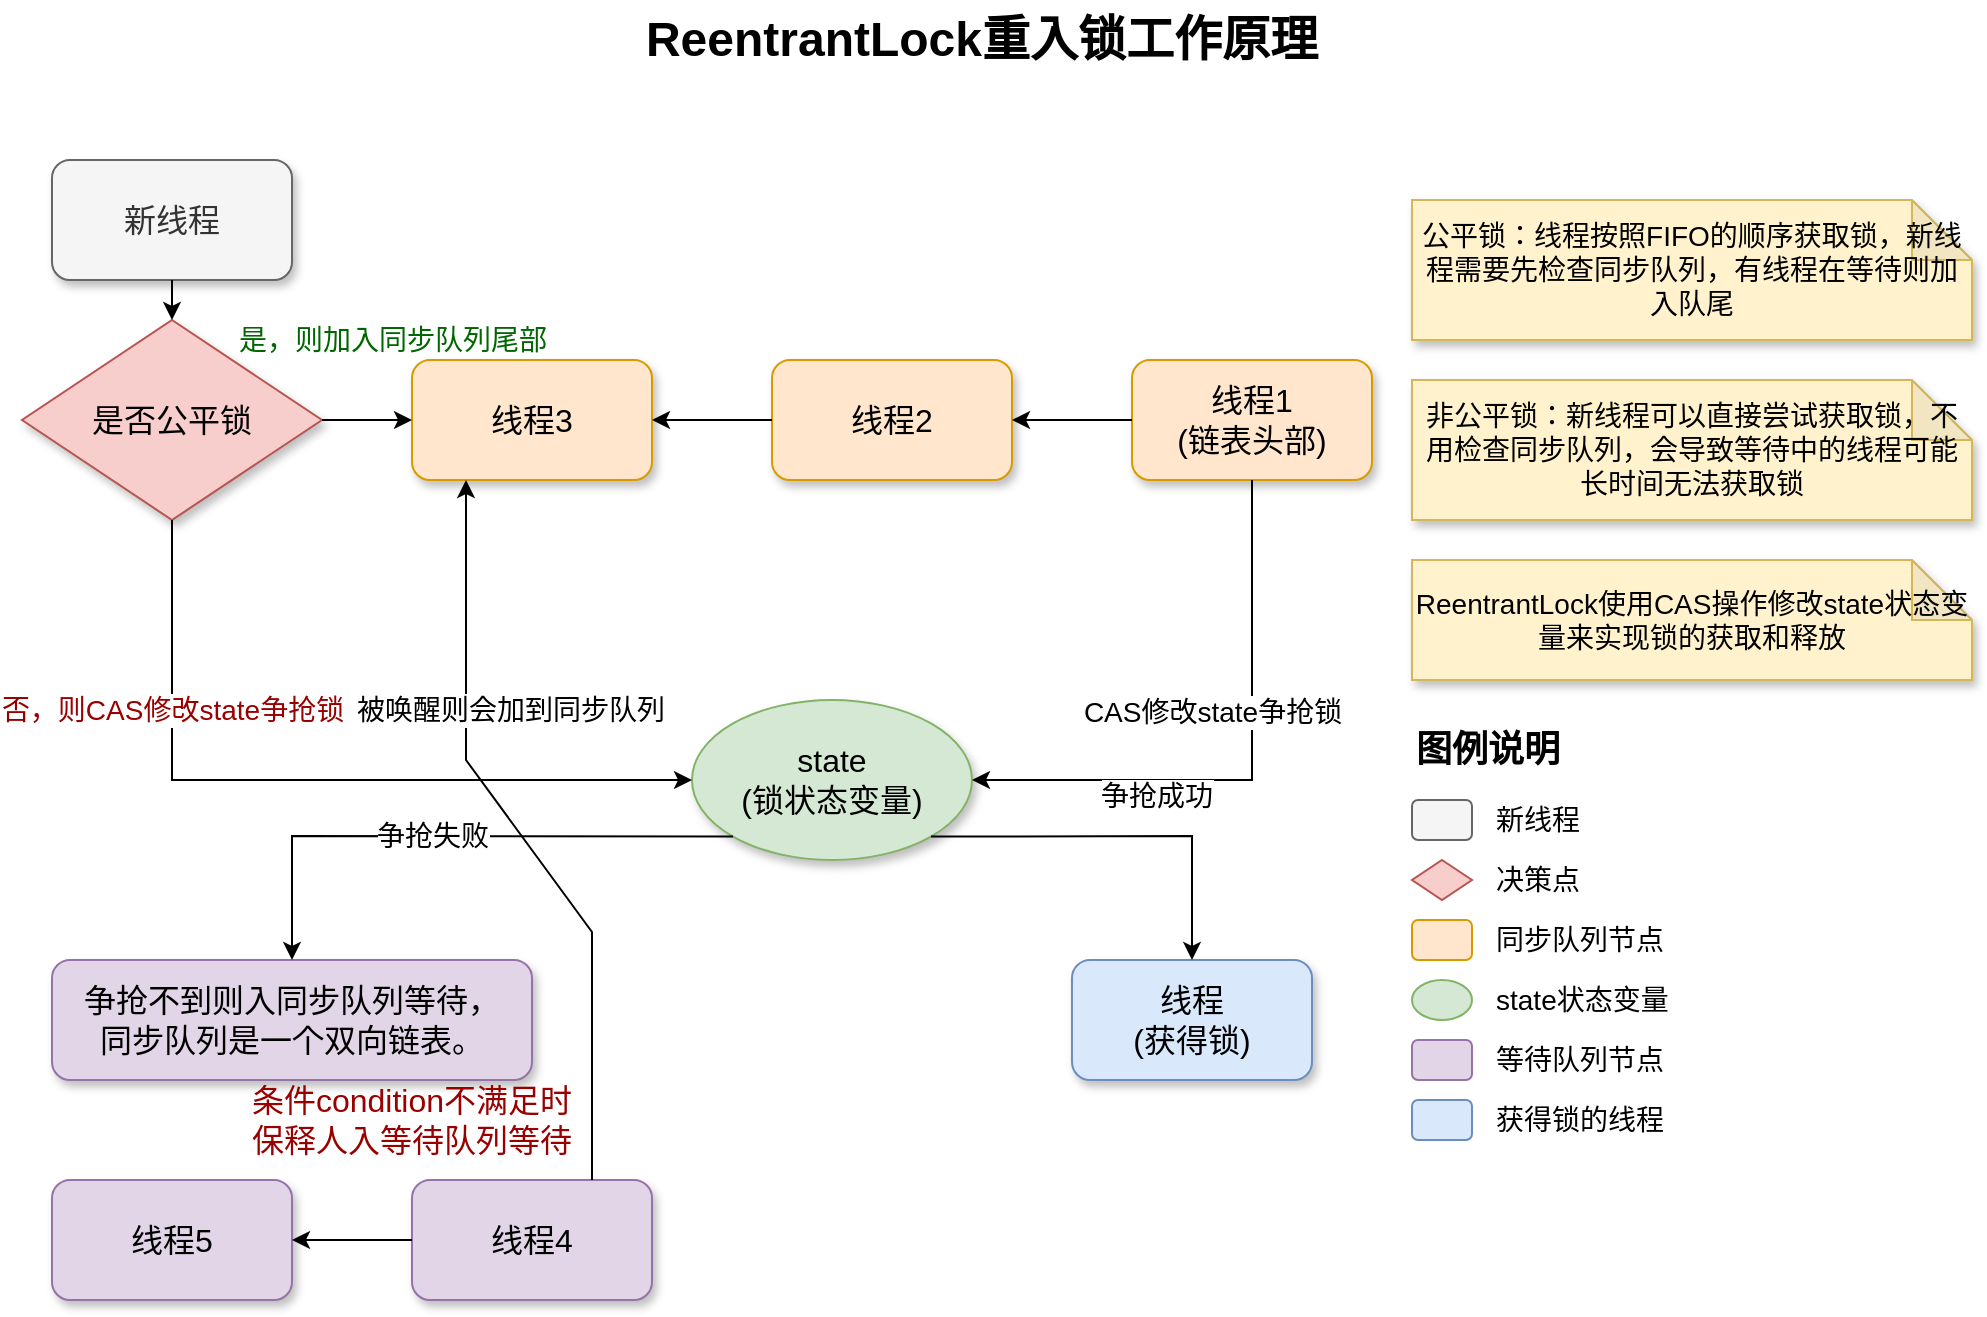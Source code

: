 <mxfile version="24.7.5">
  <diagram name="第 1 页" id="GN-5YnuFJHpItr4DaluO">
    <mxGraphModel dx="1767" dy="796" grid="1" gridSize="10" guides="1" tooltips="1" connect="1" arrows="1" fold="1" page="1" pageScale="1" pageWidth="827" pageHeight="1169" math="0" shadow="0">
      <root>
        <mxCell id="0" />
        <mxCell id="1" parent="0" />
        <mxCell id="2" value="ReentrantLock重入锁工作原理" style="text;html=1;strokeColor=none;fillColor=none;align=center;verticalAlign=middle;whiteSpace=wrap;rounded=0;fontSize=24;fontStyle=1" parent="1" vertex="1">
          <mxGeometry x="396" y="20" width="378" height="40" as="geometry" />
        </mxCell>
        <mxCell id="3" value="新线程" style="rounded=1;whiteSpace=wrap;html=1;fontSize=16;fillColor=#f5f5f5;strokeColor=#666666;fontColor=#333333;shadow=1;" parent="1" vertex="1">
          <mxGeometry x="120" y="100" width="120" height="60" as="geometry" />
        </mxCell>
        <mxCell id="4" value="是否公平锁" style="rhombus;whiteSpace=wrap;html=1;fontSize=16;fillColor=#f8cecc;strokeColor=#b85450;shadow=1;" parent="1" vertex="1">
          <mxGeometry x="105" y="180" width="150" height="100" as="geometry" />
        </mxCell>
        <mxCell id="5" value="" style="endArrow=classic;html=1;rounded=0;fontSize=12;entryX=0.5;entryY=0;entryDx=0;entryDy=0;exitX=0.5;exitY=1;exitDx=0;exitDy=0;" parent="1" source="3" target="4" edge="1">
          <mxGeometry width="50" height="50" relative="1" as="geometry">
            <mxPoint x="180" y="170" as="sourcePoint" />
            <mxPoint x="230" y="120" as="targetPoint" />
          </mxGeometry>
        </mxCell>
        <mxCell id="6" value="线程1&lt;br&gt;(链表头部)" style="rounded=1;whiteSpace=wrap;html=1;fontSize=16;fillColor=#ffe6cc;strokeColor=#d79b00;shadow=1;" parent="1" vertex="1">
          <mxGeometry x="660" y="200" width="120" height="60" as="geometry" />
        </mxCell>
        <mxCell id="7" value="线程2" style="rounded=1;whiteSpace=wrap;html=1;fontSize=16;fillColor=#ffe6cc;strokeColor=#d79b00;shadow=1;" parent="1" vertex="1">
          <mxGeometry x="480" y="200" width="120" height="60" as="geometry" />
        </mxCell>
        <mxCell id="8" value="线程3" style="rounded=1;whiteSpace=wrap;html=1;fontSize=16;fillColor=#ffe6cc;strokeColor=#d79b00;shadow=1;" parent="1" vertex="1">
          <mxGeometry x="300" y="200" width="120" height="60" as="geometry" />
        </mxCell>
        <mxCell id="9" value="" style="endArrow=classic;html=1;rounded=0;fontSize=12;entryX=1;entryY=0.5;entryDx=0;entryDy=0;exitX=0;exitY=0.5;exitDx=0;exitDy=0;" parent="1" source="6" target="7" edge="1">
          <mxGeometry width="50" height="50" relative="1" as="geometry">
            <mxPoint x="590" y="270" as="sourcePoint" />
            <mxPoint x="640" y="220" as="targetPoint" />
          </mxGeometry>
        </mxCell>
        <mxCell id="10" value="" style="endArrow=classic;html=1;rounded=0;fontSize=12;entryX=1;entryY=0.5;entryDx=0;entryDy=0;exitX=0;exitY=0.5;exitDx=0;exitDy=0;" parent="1" source="7" target="8" edge="1">
          <mxGeometry width="50" height="50" relative="1" as="geometry">
            <mxPoint x="420" y="270" as="sourcePoint" />
            <mxPoint x="470" y="220" as="targetPoint" />
          </mxGeometry>
        </mxCell>
        <mxCell id="11" value="是，则加入同步队列尾部" style="endArrow=classic;html=1;rounded=0;fontSize=14;exitX=1;exitY=0.5;exitDx=0;exitDy=0;entryX=0;entryY=0.5;entryDx=0;entryDy=0;fontColor=#006600;" parent="1" source="4" target="8" edge="1">
          <mxGeometry x="0.556" y="40" width="50" height="50" relative="1" as="geometry">
            <mxPoint x="260" y="250" as="sourcePoint" />
            <mxPoint x="310" y="200" as="targetPoint" />
            <mxPoint as="offset" />
          </mxGeometry>
        </mxCell>
        <mxCell id="12" value="state&lt;br&gt;(锁状态变量)" style="ellipse;whiteSpace=wrap;html=1;fontSize=16;fillColor=#d5e8d4;strokeColor=#82b366;shadow=1;" parent="1" vertex="1">
          <mxGeometry x="440" y="370" width="140" height="80" as="geometry" />
        </mxCell>
        <mxCell id="13" value="否，则CAS修改state争抢锁" style="endArrow=classic;html=1;rounded=0;fontSize=14;exitX=0.5;exitY=1;exitDx=0;exitDy=0;entryX=0;entryY=0.5;entryDx=0;entryDy=0;fontColor=#990000;" parent="1" source="4" target="12" edge="1">
          <mxGeometry x="-0.513" width="50" height="50" relative="1" as="geometry">
            <mxPoint x="180" y="420" as="sourcePoint" />
            <mxPoint x="230" y="370" as="targetPoint" />
            <Array as="points">
              <mxPoint x="180" y="410" />
            </Array>
            <mxPoint as="offset" />
          </mxGeometry>
        </mxCell>
        <mxCell id="14" value="CAS修改state争抢锁" style="endArrow=classic;html=1;rounded=0;fontSize=14;exitX=0.5;exitY=1;exitDx=0;exitDy=0;entryX=1;entryY=0.5;entryDx=0;entryDy=0;" parent="1" source="6" target="12" edge="1">
          <mxGeometry x="-0.2" y="-20" width="50" height="50" relative="1" as="geometry">
            <mxPoint x="650" y="370" as="sourcePoint" />
            <mxPoint x="700" y="320" as="targetPoint" />
            <Array as="points">
              <mxPoint x="720" y="410" />
            </Array>
            <mxPoint as="offset" />
          </mxGeometry>
        </mxCell>
        <mxCell id="15" value="争抢不到则入同步队列等待，&lt;br&gt;同步队列是一个双向链表。" style="rounded=1;whiteSpace=wrap;html=1;fontSize=16;fillColor=#e1d5e7;strokeColor=#9673a6;shadow=1;" parent="1" vertex="1">
          <mxGeometry x="120" y="500" width="240" height="60" as="geometry" />
        </mxCell>
        <mxCell id="16" value="争抢失败" style="endArrow=classic;html=1;rounded=0;fontSize=14;exitX=0;exitY=1;exitDx=0;exitDy=0;entryX=0.5;entryY=0;entryDx=0;entryDy=0;" parent="1" source="12" target="15" edge="1">
          <mxGeometry x="0.066" width="50" height="50" relative="1" as="geometry">
            <mxPoint x="260" y="480" as="sourcePoint" />
            <mxPoint x="310" y="430" as="targetPoint" />
            <Array as="points">
              <mxPoint x="240" y="438" />
            </Array>
            <mxPoint as="offset" />
          </mxGeometry>
        </mxCell>
        <mxCell id="17" value="线程4" style="rounded=1;whiteSpace=wrap;html=1;fontSize=16;fillColor=#e1d5e7;strokeColor=#9673a6;shadow=1;" parent="1" vertex="1">
          <mxGeometry x="300" y="610" width="120" height="60" as="geometry" />
        </mxCell>
        <mxCell id="18" value="线程5" style="rounded=1;whiteSpace=wrap;html=1;fontSize=16;fillColor=#e1d5e7;strokeColor=#9673a6;shadow=1;" parent="1" vertex="1">
          <mxGeometry x="120" y="610" width="120" height="60" as="geometry" />
        </mxCell>
        <mxCell id="19" value="" style="endArrow=classic;html=1;rounded=0;fontSize=12;entryX=1;entryY=0.5;entryDx=0;entryDy=0;exitX=0;exitY=0.5;exitDx=0;exitDy=0;" parent="1" source="17" target="18" edge="1">
          <mxGeometry width="50" height="50" relative="1" as="geometry">
            <mxPoint x="270" y="650" as="sourcePoint" />
            <mxPoint x="320" y="600" as="targetPoint" />
          </mxGeometry>
        </mxCell>
        <mxCell id="20" value="被唤醒则会加到同步队列" style="endArrow=classic;html=1;rounded=0;fontSize=14;exitX=0.75;exitY=0;exitDx=0;exitDy=0;entryX=0.225;entryY=1;entryDx=0;entryDy=0;entryPerimeter=0;" parent="1" source="17" target="8" edge="1">
          <mxGeometry x="0.382" y="-22" width="50" height="50" relative="1" as="geometry">
            <mxPoint x="370" y="520" as="sourcePoint" />
            <mxPoint x="330" y="280" as="targetPoint" />
            <Array as="points">
              <mxPoint x="390" y="486" />
              <mxPoint x="327" y="400" />
            </Array>
            <mxPoint as="offset" />
          </mxGeometry>
        </mxCell>
        <mxCell id="21" value="线程&lt;br&gt;(获得锁)" style="rounded=1;whiteSpace=wrap;html=1;fontSize=16;fillColor=#dae8fc;strokeColor=#6c8ebf;shadow=1;" parent="1" vertex="1">
          <mxGeometry x="630" y="500" width="120" height="60" as="geometry" />
        </mxCell>
        <mxCell id="22" value="争抢成功" style="endArrow=classic;html=1;rounded=0;fontSize=14;exitX=1;exitY=1;exitDx=0;exitDy=0;entryX=0.5;entryY=0;entryDx=0;entryDy=0;" parent="1" source="12" target="21" edge="1">
          <mxGeometry x="0.176" y="20" width="50" height="50" relative="1" as="geometry">
            <mxPoint x="630" y="450" as="sourcePoint" />
            <mxPoint x="680" y="400" as="targetPoint" />
            <Array as="points">
              <mxPoint x="690" y="438" />
            </Array>
            <mxPoint as="offset" />
          </mxGeometry>
        </mxCell>
        <mxCell id="23" value="条件condition不满足时&lt;br&gt;保释人入等待队列等待" style="text;html=1;strokeColor=none;fillColor=none;align=center;verticalAlign=middle;whiteSpace=wrap;rounded=0;fontSize=16;fontColor=#990000;" parent="1" vertex="1">
          <mxGeometry x="200" y="565" width="200" height="30" as="geometry" />
        </mxCell>
        <mxCell id="24" value="公平锁：线程按照FIFO的顺序获取锁，新线程需要先检查同步队列，有线程在等待则加入队尾" style="shape=note;whiteSpace=wrap;html=1;backgroundOutline=1;darkOpacity=0.05;fontSize=14;fillColor=#fff2cc;strokeColor=#d6b656;shadow=1;" parent="1" vertex="1">
          <mxGeometry x="800" y="120" width="280" height="70" as="geometry" />
        </mxCell>
        <mxCell id="25" value="非公平锁：新线程可以直接尝试获取锁，不用检查同步队列，会导致等待中的线程可能长时间无法获取锁" style="shape=note;whiteSpace=wrap;html=1;backgroundOutline=1;darkOpacity=0.05;fontSize=14;fillColor=#fff2cc;strokeColor=#d6b656;shadow=1;" parent="1" vertex="1">
          <mxGeometry x="800" y="210" width="280" height="70" as="geometry" />
        </mxCell>
        <mxCell id="26" value="ReentrantLock使用CAS操作修改state状态变量来实现锁的获取和释放" style="shape=note;whiteSpace=wrap;html=1;backgroundOutline=1;darkOpacity=0.05;fontSize=14;fillColor=#fff2cc;strokeColor=#d6b656;shadow=1;" parent="1" vertex="1">
          <mxGeometry x="800" y="300" width="280" height="60" as="geometry" />
        </mxCell>
        <mxCell id="27" value="图例说明" style="text;html=1;strokeColor=none;fillColor=none;align=left;verticalAlign=middle;whiteSpace=wrap;rounded=0;fontSize=18;fontStyle=1" parent="1" vertex="1">
          <mxGeometry x="800" y="380" width="100" height="30" as="geometry" />
        </mxCell>
        <mxCell id="28" value="" style="rounded=1;whiteSpace=wrap;html=1;fontSize=14;fillColor=#f5f5f5;strokeColor=#666666;fontColor=#333333;" parent="1" vertex="1">
          <mxGeometry x="800" y="420" width="30" height="20" as="geometry" />
        </mxCell>
        <mxCell id="29" value="新线程" style="text;html=1;strokeColor=none;fillColor=none;align=left;verticalAlign=middle;whiteSpace=wrap;rounded=0;fontSize=14;" parent="1" vertex="1">
          <mxGeometry x="840" y="415" width="100" height="30" as="geometry" />
        </mxCell>
        <mxCell id="30" value="" style="rhombus;whiteSpace=wrap;html=1;fontSize=14;fillColor=#f8cecc;strokeColor=#b85450;" parent="1" vertex="1">
          <mxGeometry x="800" y="450" width="30" height="20" as="geometry" />
        </mxCell>
        <mxCell id="31" value="决策点" style="text;html=1;strokeColor=none;fillColor=none;align=left;verticalAlign=middle;whiteSpace=wrap;rounded=0;fontSize=14;" parent="1" vertex="1">
          <mxGeometry x="840" y="445" width="100" height="30" as="geometry" />
        </mxCell>
        <mxCell id="32" value="" style="rounded=1;whiteSpace=wrap;html=1;fontSize=14;fillColor=#ffe6cc;strokeColor=#d79b00;" parent="1" vertex="1">
          <mxGeometry x="800" y="480" width="30" height="20" as="geometry" />
        </mxCell>
        <mxCell id="33" value="同步队列节点" style="text;html=1;strokeColor=none;fillColor=none;align=left;verticalAlign=middle;whiteSpace=wrap;rounded=0;fontSize=14;" parent="1" vertex="1">
          <mxGeometry x="840" y="475" width="100" height="30" as="geometry" />
        </mxCell>
        <mxCell id="34" value="" style="ellipse;whiteSpace=wrap;html=1;fontSize=14;fillColor=#d5e8d4;strokeColor=#82b366;" parent="1" vertex="1">
          <mxGeometry x="800" y="510" width="30" height="20" as="geometry" />
        </mxCell>
        <mxCell id="35" value="state状态变量" style="text;html=1;strokeColor=none;fillColor=none;align=left;verticalAlign=middle;whiteSpace=wrap;rounded=0;fontSize=14;" parent="1" vertex="1">
          <mxGeometry x="840" y="505" width="100" height="30" as="geometry" />
        </mxCell>
        <mxCell id="36" value="" style="rounded=1;whiteSpace=wrap;html=1;fontSize=14;fillColor=#e1d5e7;strokeColor=#9673a6;" parent="1" vertex="1">
          <mxGeometry x="800" y="540" width="30" height="20" as="geometry" />
        </mxCell>
        <mxCell id="37" value="等待队列节点" style="text;html=1;strokeColor=none;fillColor=none;align=left;verticalAlign=middle;whiteSpace=wrap;rounded=0;fontSize=14;" parent="1" vertex="1">
          <mxGeometry x="840" y="535" width="100" height="30" as="geometry" />
        </mxCell>
        <mxCell id="38" value="" style="rounded=1;whiteSpace=wrap;html=1;fontSize=14;fillColor=#dae8fc;strokeColor=#6c8ebf;" parent="1" vertex="1">
          <mxGeometry x="800" y="570" width="30" height="20" as="geometry" />
        </mxCell>
        <mxCell id="39" value="获得锁的线程" style="text;html=1;strokeColor=none;fillColor=none;align=left;verticalAlign=middle;whiteSpace=wrap;rounded=0;fontSize=14;" parent="1" vertex="1">
          <mxGeometry x="840" y="565" width="100" height="30" as="geometry" />
        </mxCell>
      </root>
    </mxGraphModel>
  </diagram>
</mxfile>
